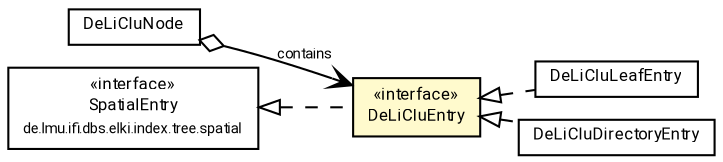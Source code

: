 #!/usr/local/bin/dot
#
# Class diagram 
# Generated by UMLGraph version R5_7_2-60-g0e99a6 (http://www.spinellis.gr/umlgraph/)
#

digraph G {
	graph [fontnames="svg"]
	edge [fontname="Roboto",fontsize=7,labelfontname="Roboto",labelfontsize=7,color="black"];
	node [fontname="Roboto",fontcolor="black",fontsize=8,shape=plaintext,margin=0,width=0,height=0];
	nodesep=0.15;
	ranksep=0.25;
	rankdir=LR;
	// de.lmu.ifi.dbs.elki.index.tree.spatial.rstarvariants.deliclu.DeLiCluLeafEntry
	c3189535 [label=<<table title="de.lmu.ifi.dbs.elki.index.tree.spatial.rstarvariants.deliclu.DeLiCluLeafEntry" border="0" cellborder="1" cellspacing="0" cellpadding="2" href="DeLiCluLeafEntry.html" target="_parent">
		<tr><td><table border="0" cellspacing="0" cellpadding="1">
		<tr><td align="center" balign="center"> <font face="Roboto">DeLiCluLeafEntry</font> </td></tr>
		</table></td></tr>
		</table>>, URL="DeLiCluLeafEntry.html"];
	// de.lmu.ifi.dbs.elki.index.tree.spatial.rstarvariants.deliclu.DeLiCluEntry
	c3189536 [label=<<table title="de.lmu.ifi.dbs.elki.index.tree.spatial.rstarvariants.deliclu.DeLiCluEntry" border="0" cellborder="1" cellspacing="0" cellpadding="2" bgcolor="lemonChiffon" href="DeLiCluEntry.html" target="_parent">
		<tr><td><table border="0" cellspacing="0" cellpadding="1">
		<tr><td align="center" balign="center"> &#171;interface&#187; </td></tr>
		<tr><td align="center" balign="center"> <font face="Roboto">DeLiCluEntry</font> </td></tr>
		</table></td></tr>
		</table>>, URL="DeLiCluEntry.html"];
	// de.lmu.ifi.dbs.elki.index.tree.spatial.rstarvariants.deliclu.DeLiCluNode
	c3189538 [label=<<table title="de.lmu.ifi.dbs.elki.index.tree.spatial.rstarvariants.deliclu.DeLiCluNode" border="0" cellborder="1" cellspacing="0" cellpadding="2" href="DeLiCluNode.html" target="_parent">
		<tr><td><table border="0" cellspacing="0" cellpadding="1">
		<tr><td align="center" balign="center"> <font face="Roboto">DeLiCluNode</font> </td></tr>
		</table></td></tr>
		</table>>, URL="DeLiCluNode.html"];
	// de.lmu.ifi.dbs.elki.index.tree.spatial.rstarvariants.deliclu.DeLiCluDirectoryEntry
	c3189539 [label=<<table title="de.lmu.ifi.dbs.elki.index.tree.spatial.rstarvariants.deliclu.DeLiCluDirectoryEntry" border="0" cellborder="1" cellspacing="0" cellpadding="2" href="DeLiCluDirectoryEntry.html" target="_parent">
		<tr><td><table border="0" cellspacing="0" cellpadding="1">
		<tr><td align="center" balign="center"> <font face="Roboto">DeLiCluDirectoryEntry</font> </td></tr>
		</table></td></tr>
		</table>>, URL="DeLiCluDirectoryEntry.html"];
	// de.lmu.ifi.dbs.elki.index.tree.spatial.SpatialEntry
	c3189612 [label=<<table title="de.lmu.ifi.dbs.elki.index.tree.spatial.SpatialEntry" border="0" cellborder="1" cellspacing="0" cellpadding="2" href="../../SpatialEntry.html" target="_parent">
		<tr><td><table border="0" cellspacing="0" cellpadding="1">
		<tr><td align="center" balign="center"> &#171;interface&#187; </td></tr>
		<tr><td align="center" balign="center"> <font face="Roboto">SpatialEntry</font> </td></tr>
		<tr><td align="center" balign="center"> <font face="Roboto" point-size="7.0">de.lmu.ifi.dbs.elki.index.tree.spatial</font> </td></tr>
		</table></td></tr>
		</table>>, URL="../../SpatialEntry.html"];
	// de.lmu.ifi.dbs.elki.index.tree.spatial.rstarvariants.deliclu.DeLiCluLeafEntry implements de.lmu.ifi.dbs.elki.index.tree.spatial.rstarvariants.deliclu.DeLiCluEntry
	c3189536 -> c3189535 [arrowtail=empty,style=dashed,dir=back,weight=9];
	// de.lmu.ifi.dbs.elki.index.tree.spatial.rstarvariants.deliclu.DeLiCluEntry implements de.lmu.ifi.dbs.elki.index.tree.spatial.SpatialEntry
	c3189612 -> c3189536 [arrowtail=empty,style=dashed,dir=back,weight=9];
	// de.lmu.ifi.dbs.elki.index.tree.spatial.rstarvariants.deliclu.DeLiCluNode navhas de.lmu.ifi.dbs.elki.index.tree.spatial.rstarvariants.deliclu.DeLiCluEntry
	c3189538 -> c3189536 [arrowhead=open,arrowtail=ediamond,dir=both,weight=3,label="contains"];
	// de.lmu.ifi.dbs.elki.index.tree.spatial.rstarvariants.deliclu.DeLiCluDirectoryEntry implements de.lmu.ifi.dbs.elki.index.tree.spatial.rstarvariants.deliclu.DeLiCluEntry
	c3189536 -> c3189539 [arrowtail=empty,style=dashed,dir=back,weight=9];
}

